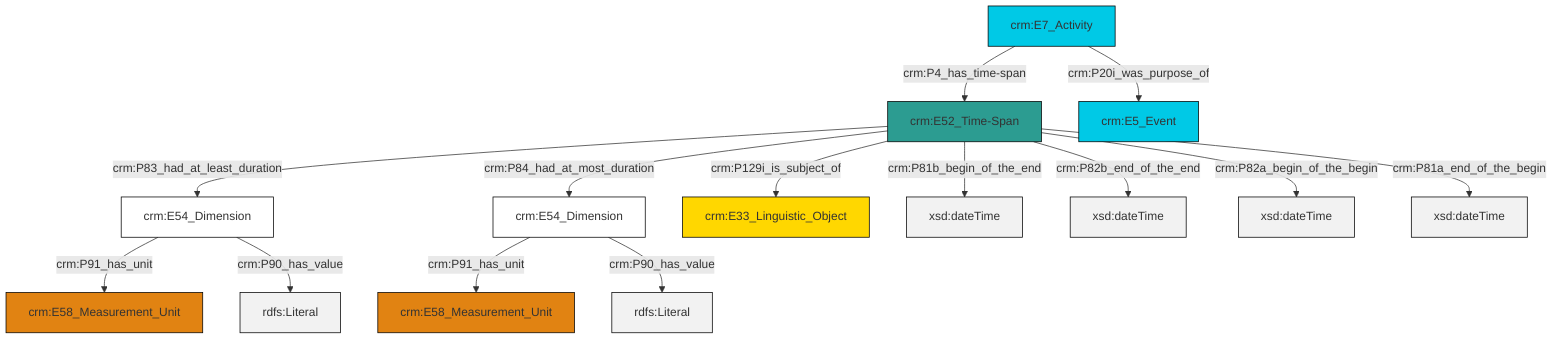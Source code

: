 graph TD
classDef Literal fill:#f2f2f2,stroke:#000000;
classDef CRM_Entity fill:#FFFFFF,stroke:#000000;
classDef Temporal_Entity fill:#00C9E6, stroke:#000000;
classDef Type fill:#E18312, stroke:#000000;
classDef Time-Span fill:#2C9C91, stroke:#000000;
classDef Appellation fill:#FFEB7F, stroke:#000000;
classDef Place fill:#008836, stroke:#000000;
classDef Persistent_Item fill:#B266B2, stroke:#000000;
classDef Conceptual_Object fill:#FFD700, stroke:#000000;
classDef Physical_Thing fill:#D2B48C, stroke:#000000;
classDef Actor fill:#f58aad, stroke:#000000;
classDef PC_Classes fill:#4ce600, stroke:#000000;
classDef Multi fill:#cccccc,stroke:#000000;

0["crm:E7_Activity"]:::Temporal_Entity -->|crm:P4_has_time-span| 1["crm:E52_Time-Span"]:::Time-Span
4["crm:E54_Dimension"]:::CRM_Entity -->|crm:P91_has_unit| 5["crm:E58_Measurement_Unit"]:::Type
0["crm:E7_Activity"]:::Temporal_Entity -->|crm:P20i_was_purpose_of| 6["crm:E5_Event"]:::Temporal_Entity
4["crm:E54_Dimension"]:::CRM_Entity -->|crm:P90_has_value| 7[rdfs:Literal]:::Literal
1["crm:E52_Time-Span"]:::Time-Span -->|crm:P83_had_at_least_duration| 4["crm:E54_Dimension"]:::CRM_Entity
1["crm:E52_Time-Span"]:::Time-Span -->|crm:P129i_is_subject_of| 8["crm:E33_Linguistic_Object"]:::Conceptual_Object
1["crm:E52_Time-Span"]:::Time-Span -->|crm:P81b_begin_of_the_end| 9[xsd:dateTime]:::Literal
1["crm:E52_Time-Span"]:::Time-Span -->|crm:P82b_end_of_the_end| 10[xsd:dateTime]:::Literal
2["crm:E54_Dimension"]:::CRM_Entity -->|crm:P91_has_unit| 11["crm:E58_Measurement_Unit"]:::Type
1["crm:E52_Time-Span"]:::Time-Span -->|crm:P82a_begin_of_the_begin| 14[xsd:dateTime]:::Literal
1["crm:E52_Time-Span"]:::Time-Span -->|crm:P84_had_at_most_duration| 2["crm:E54_Dimension"]:::CRM_Entity
2["crm:E54_Dimension"]:::CRM_Entity -->|crm:P90_has_value| 15[rdfs:Literal]:::Literal
1["crm:E52_Time-Span"]:::Time-Span -->|crm:P81a_end_of_the_begin| 19[xsd:dateTime]:::Literal